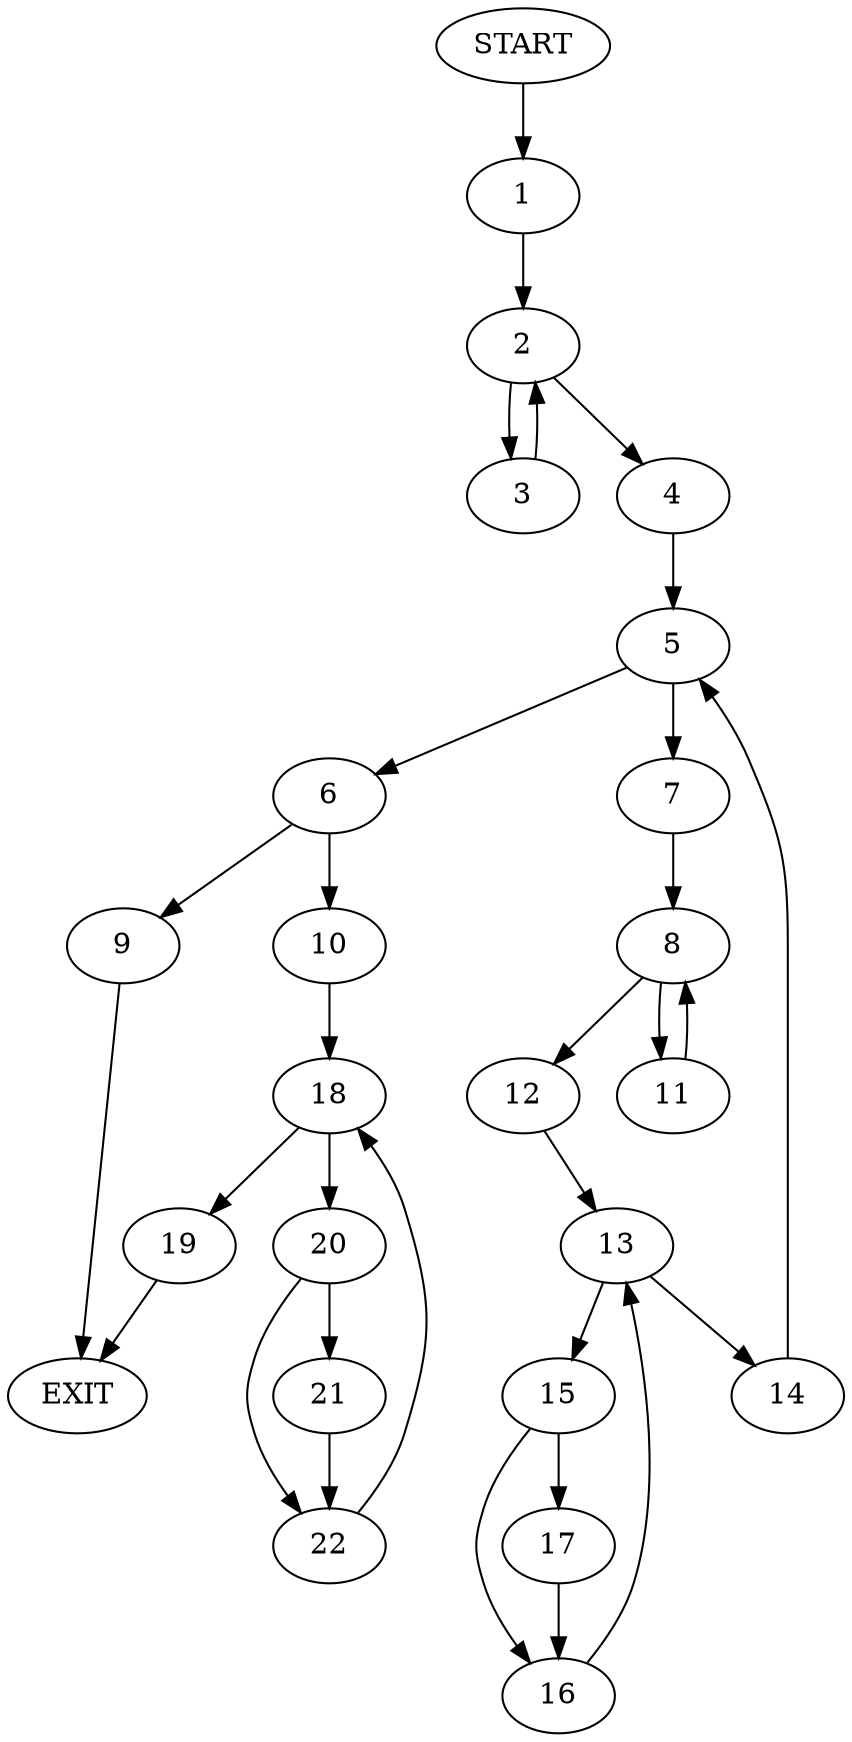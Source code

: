 digraph {
0 [label="START"]
23 [label="EXIT"]
0 -> 1
1 -> 2
2 -> 3
2 -> 4
4 -> 5
3 -> 2
5 -> 6
5 -> 7
7 -> 8
6 -> 9
6 -> 10
8 -> 11
8 -> 12
11 -> 8
12 -> 13
13 -> 14
13 -> 15
14 -> 5
15 -> 16
15 -> 17
17 -> 16
16 -> 13
9 -> 23
10 -> 18
18 -> 19
18 -> 20
20 -> 21
20 -> 22
19 -> 23
22 -> 18
21 -> 22
}
